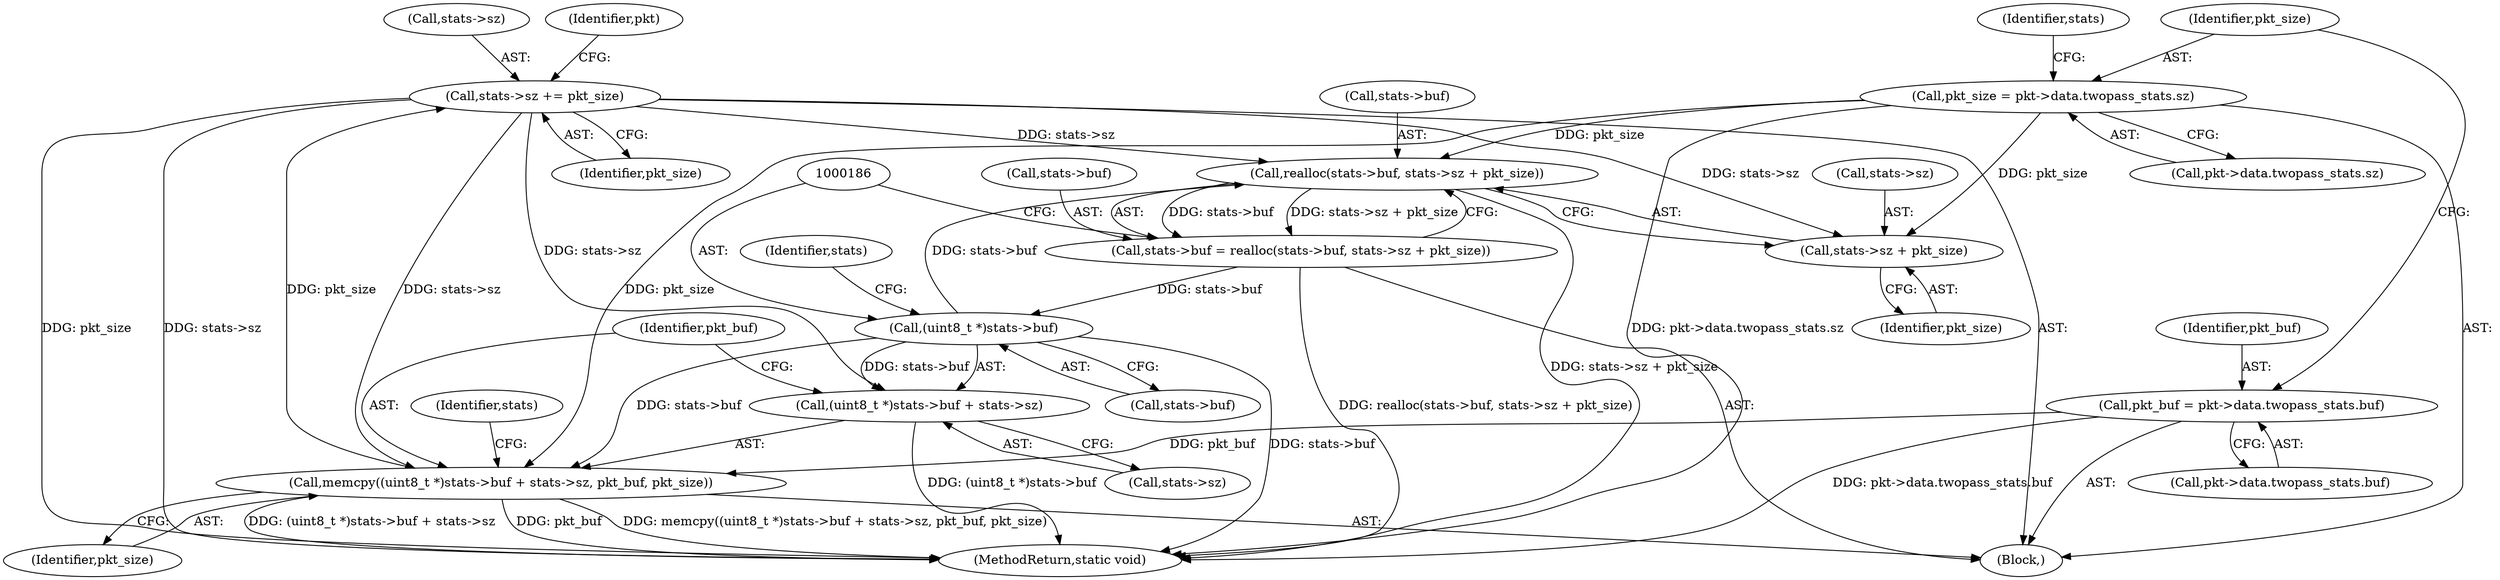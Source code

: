 digraph "0_Android_5a9753fca56f0eeb9f61e342b2fccffc364f9426_17@pointer" {
"1000195" [label="(Call,stats->sz += pkt_size)"];
"1000183" [label="(Call,memcpy((uint8_t *)stats->buf + stats->sz, pkt_buf, pkt_size))"];
"1000185" [label="(Call,(uint8_t *)stats->buf)"];
"1000170" [label="(Call,stats->buf = realloc(stats->buf, stats->sz + pkt_size))"];
"1000174" [label="(Call,realloc(stats->buf, stats->sz + pkt_size))"];
"1000195" [label="(Call,stats->sz += pkt_size)"];
"1000161" [label="(Call,pkt_size = pkt->data.twopass_stats.sz)"];
"1000151" [label="(Call,pkt_buf = pkt->data.twopass_stats.buf)"];
"1000178" [label="(Call,stats->sz + pkt_size)"];
"1000184" [label="(Call,(uint8_t *)stats->buf + stats->sz)"];
"1000200" [label="(MethodReturn,static void)"];
"1000174" [label="(Call,realloc(stats->buf, stats->sz + pkt_size))"];
"1000170" [label="(Call,stats->buf = realloc(stats->buf, stats->sz + pkt_size))"];
"1000175" [label="(Call,stats->buf)"];
"1000191" [label="(Identifier,stats)"];
"1000137" [label="(Identifier,pkt)"];
"1000199" [label="(Identifier,pkt_size)"];
"1000183" [label="(Call,memcpy((uint8_t *)stats->buf + stats->sz, pkt_buf, pkt_size))"];
"1000194" [label="(Identifier,pkt_size)"];
"1000152" [label="(Identifier,pkt_buf)"];
"1000172" [label="(Identifier,stats)"];
"1000190" [label="(Call,stats->sz)"];
"1000178" [label="(Call,stats->sz + pkt_size)"];
"1000197" [label="(Identifier,stats)"];
"1000153" [label="(Call,pkt->data.twopass_stats.buf)"];
"1000162" [label="(Identifier,pkt_size)"];
"1000195" [label="(Call,stats->sz += pkt_size)"];
"1000163" [label="(Call,pkt->data.twopass_stats.sz)"];
"1000187" [label="(Call,stats->buf)"];
"1000150" [label="(Block,)"];
"1000185" [label="(Call,(uint8_t *)stats->buf)"];
"1000182" [label="(Identifier,pkt_size)"];
"1000193" [label="(Identifier,pkt_buf)"];
"1000151" [label="(Call,pkt_buf = pkt->data.twopass_stats.buf)"];
"1000171" [label="(Call,stats->buf)"];
"1000196" [label="(Call,stats->sz)"];
"1000179" [label="(Call,stats->sz)"];
"1000161" [label="(Call,pkt_size = pkt->data.twopass_stats.sz)"];
"1000184" [label="(Call,(uint8_t *)stats->buf + stats->sz)"];
"1000195" -> "1000150"  [label="AST: "];
"1000195" -> "1000199"  [label="CFG: "];
"1000196" -> "1000195"  [label="AST: "];
"1000199" -> "1000195"  [label="AST: "];
"1000137" -> "1000195"  [label="CFG: "];
"1000195" -> "1000200"  [label="DDG: pkt_size"];
"1000195" -> "1000200"  [label="DDG: stats->sz"];
"1000195" -> "1000174"  [label="DDG: stats->sz"];
"1000195" -> "1000178"  [label="DDG: stats->sz"];
"1000195" -> "1000183"  [label="DDG: stats->sz"];
"1000195" -> "1000184"  [label="DDG: stats->sz"];
"1000183" -> "1000195"  [label="DDG: pkt_size"];
"1000183" -> "1000150"  [label="AST: "];
"1000183" -> "1000194"  [label="CFG: "];
"1000184" -> "1000183"  [label="AST: "];
"1000193" -> "1000183"  [label="AST: "];
"1000194" -> "1000183"  [label="AST: "];
"1000197" -> "1000183"  [label="CFG: "];
"1000183" -> "1000200"  [label="DDG: (uint8_t *)stats->buf + stats->sz"];
"1000183" -> "1000200"  [label="DDG: pkt_buf"];
"1000183" -> "1000200"  [label="DDG: memcpy((uint8_t *)stats->buf + stats->sz, pkt_buf, pkt_size)"];
"1000185" -> "1000183"  [label="DDG: stats->buf"];
"1000151" -> "1000183"  [label="DDG: pkt_buf"];
"1000161" -> "1000183"  [label="DDG: pkt_size"];
"1000185" -> "1000184"  [label="AST: "];
"1000185" -> "1000187"  [label="CFG: "];
"1000186" -> "1000185"  [label="AST: "];
"1000187" -> "1000185"  [label="AST: "];
"1000191" -> "1000185"  [label="CFG: "];
"1000185" -> "1000200"  [label="DDG: stats->buf"];
"1000185" -> "1000174"  [label="DDG: stats->buf"];
"1000185" -> "1000184"  [label="DDG: stats->buf"];
"1000170" -> "1000185"  [label="DDG: stats->buf"];
"1000170" -> "1000150"  [label="AST: "];
"1000170" -> "1000174"  [label="CFG: "];
"1000171" -> "1000170"  [label="AST: "];
"1000174" -> "1000170"  [label="AST: "];
"1000186" -> "1000170"  [label="CFG: "];
"1000170" -> "1000200"  [label="DDG: realloc(stats->buf, stats->sz + pkt_size)"];
"1000174" -> "1000170"  [label="DDG: stats->buf"];
"1000174" -> "1000170"  [label="DDG: stats->sz + pkt_size"];
"1000174" -> "1000178"  [label="CFG: "];
"1000175" -> "1000174"  [label="AST: "];
"1000178" -> "1000174"  [label="AST: "];
"1000174" -> "1000200"  [label="DDG: stats->sz + pkt_size"];
"1000161" -> "1000174"  [label="DDG: pkt_size"];
"1000161" -> "1000150"  [label="AST: "];
"1000161" -> "1000163"  [label="CFG: "];
"1000162" -> "1000161"  [label="AST: "];
"1000163" -> "1000161"  [label="AST: "];
"1000172" -> "1000161"  [label="CFG: "];
"1000161" -> "1000200"  [label="DDG: pkt->data.twopass_stats.sz"];
"1000161" -> "1000178"  [label="DDG: pkt_size"];
"1000151" -> "1000150"  [label="AST: "];
"1000151" -> "1000153"  [label="CFG: "];
"1000152" -> "1000151"  [label="AST: "];
"1000153" -> "1000151"  [label="AST: "];
"1000162" -> "1000151"  [label="CFG: "];
"1000151" -> "1000200"  [label="DDG: pkt->data.twopass_stats.buf"];
"1000178" -> "1000182"  [label="CFG: "];
"1000179" -> "1000178"  [label="AST: "];
"1000182" -> "1000178"  [label="AST: "];
"1000184" -> "1000190"  [label="CFG: "];
"1000190" -> "1000184"  [label="AST: "];
"1000193" -> "1000184"  [label="CFG: "];
"1000184" -> "1000200"  [label="DDG: (uint8_t *)stats->buf"];
}
